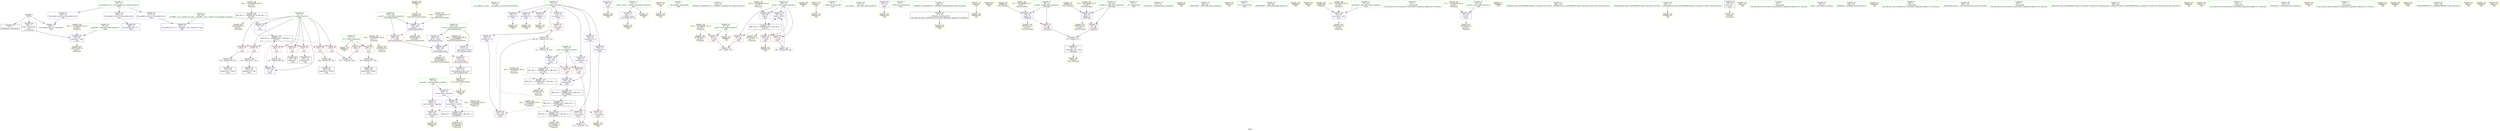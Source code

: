 digraph "SVFG" {
	label="SVFG";

	Node0x5643af0194c0 [shape=record,color=grey,label="{NodeID: 0\nNullPtr}"];
	Node0x5643af0194c0 -> Node0x5643af021070[style=solid];
	Node0x5643af0194c0 -> Node0x5643af021170[style=solid];
	Node0x5643af0194c0 -> Node0x5643af0217b0[style=solid];
	Node0x5643af030d00 [shape=record,color=black,label="{NodeID: 180\nMR_20V_2 = PHI(MR_20V_4, MR_20V_1, )\npts\{78 \}\n}"];
	Node0x5643af030d00 -> Node0x5643af021d90[style=dashed];
	Node0x5643af030d00 -> Node0x5643af035720[style=dashed];
	Node0x5643af0214e0 [shape=record,color=red,label="{NodeID: 97\n212\<--211\n\<--coerce.dive\n_ZSt12setprecisioni\n}"];
	Node0x5643af0214e0 -> Node0x5643af0229e0[style=solid];
	Node0x5643af01f510 [shape=record,color=green,label="{NodeID: 14\n19\<--20\n__cxx_global_var_init\<--__cxx_global_var_init_field_insensitive\n}"];
	Node0x5643af024d80 [shape=record,color=yellow,style=double,label="{NodeID: 194\n20V_1 = ENCHI(MR_20V_0)\npts\{78 \}\nFun[main]}"];
	Node0x5643af024d80 -> Node0x5643af030d00[style=dashed];
	Node0x5643af0220d0 [shape=record,color=blue,label="{NodeID: 111\n160\<--156\ncoerce.dive\<--call24\nmain\n}"];
	Node0x5643af0220d0 -> Node0x5643af024a20[style=dashed];
	Node0x5643af0220d0 -> Node0x5643af031700[style=dashed];
	Node0x5643af020190 [shape=record,color=green,label="{NodeID: 28\n73\<--74\nh\<--h_field_insensitive\nmain\n}"];
	Node0x5643af020190 -> Node0x5643af023020[style=solid];
	Node0x5643af020190 -> Node0x5643af0230f0[style=solid];
	Node0x5643af020190 -> Node0x5643af0231c0[style=solid];
	Node0x5643af020190 -> Node0x5643af023290[style=solid];
	Node0x5643af020190 -> Node0x5643af023360[style=solid];
	Node0x5643af020190 -> Node0x5643af023430[style=solid];
	Node0x5643af020190 -> Node0x5643af023500[style=solid];
	Node0x5643af020190 -> Node0x5643af0235d0[style=solid];
	Node0x5643af035720 [shape=record,color=yellow,style=double,label="{NodeID: 208\nRETMU(20V_2)\npts\{78 \}\nFun[main]}"];
	Node0x5643af027400 [shape=record,color=yellow,style=double,label="{NodeID: 125\nAPARM(157)\nCS[]|{<s0>11}}"];
	Node0x5643af027400:s0 -> Node0x5643af028950[style=solid,color=red];
	Node0x5643af020ea0 [shape=record,color=green,label="{NodeID: 42\n205\<--206\n__n.addr\<--__n.addr_field_insensitive\n_ZSt12setprecisioni\n}"];
	Node0x5643af020ea0 -> Node0x5643af021410[style=solid];
	Node0x5643af020ea0 -> Node0x5643af022270[style=solid];
	Node0x5643af027f60 [shape=record,color=yellow,style=double,label="{NodeID: 139\nAPARM(146)\nCS[]}"];
	Node0x5643af022ab0 [shape=record,color=purple,label="{NodeID: 56\n25\<--4\n\<--_ZStL8__ioinit\n__cxx_global_var_init\n}"];
	Node0x5643af022ab0 -> Node0x5643af0270c0[style=solid];
	Node0x5643af028800 [shape=record,color=yellow,style=double,label="{NodeID: 153\nARet(147)\nCS[]}"];
	Node0x5643af028800 -> Node0x5643af028030[style=solid];
	Node0x5643af0236a0 [shape=record,color=purple,label="{NodeID: 70\n160\<--79\ncoerce.dive\<--agg.tmp\nmain\n}"];
	Node0x5643af0236a0 -> Node0x5643af0220d0[style=solid];
	Node0x5643af029a80 [shape=record,color=grey,label="{NodeID: 167\n122 = Binary(116, 121, )\n}"];
	Node0x5643af029a80 -> Node0x5643af029780[style=solid];
	Node0x5643af024200 [shape=record,color=red,label="{NodeID: 84\n105\<--77\n\<--n\nmain\n}"];
	Node0x5643af024200 -> Node0x5643af02a200[style=solid];
	Node0x5643af01e550 [shape=record,color=green,label="{NodeID: 1\n7\<--1\n__dso_handle\<--dummyObj\nGlob }"];
	Node0x5643af031200 [shape=record,color=black,label="{NodeID: 181\nMR_22V_2 = PHI(MR_22V_3, MR_22V_1, )\npts\{740000 \}\n}"];
	Node0x5643af031200 -> Node0x5643af02fe00[style=dashed];
	Node0x5643af031200 -> Node0x5643af035800[style=dashed];
	Node0x5643af0215b0 [shape=record,color=blue,label="{NodeID: 98\n226\<--15\nllvm.global_ctors_0\<--\nGlob }"];
	Node0x5643af01f610 [shape=record,color=green,label="{NodeID: 15\n23\<--24\n_ZNSt8ios_base4InitC1Ev\<--_ZNSt8ios_base4InitC1Ev_field_insensitive\n}"];
	Node0x5643af024e60 [shape=record,color=yellow,style=double,label="{NodeID: 195\n22V_1 = ENCHI(MR_22V_0)\npts\{740000 \}\nFun[main]}"];
	Node0x5643af024e60 -> Node0x5643af031200[style=dashed];
	Node0x5643af0221a0 [shape=record,color=blue,label="{NodeID: 112\n69\<--182\ntimes\<--inc33\nmain\n}"];
	Node0x5643af0221a0 -> Node0x5643af030300[style=dashed];
	Node0x5643af020260 [shape=record,color=green,label="{NodeID: 29\n75\<--76\navg\<--avg_field_insensitive\nmain\n}"];
	Node0x5643af020260 -> Node0x5643af024060[style=solid];
	Node0x5643af020260 -> Node0x5643af024130[style=solid];
	Node0x5643af020260 -> Node0x5643af021e60[style=solid];
	Node0x5643af035800 [shape=record,color=yellow,style=double,label="{NodeID: 209\nRETMU(22V_2)\npts\{740000 \}\nFun[main]}"];
	Node0x5643af0274d0 [shape=record,color=yellow,style=double,label="{NodeID: 126\nAPARM(9)\nCS[]}"];
	Node0x5643af020f70 [shape=record,color=green,label="{NodeID: 43\n16\<--222\n_GLOBAL__sub_I_Lithero_0_0.cpp\<--_GLOBAL__sub_I_Lithero_0_0.cpp_field_insensitive\n}"];
	Node0x5643af020f70 -> Node0x5643af0216b0[style=solid];
	Node0x5643af028030 [shape=record,color=yellow,style=double,label="{NodeID: 140\nAPARM(147)\nCS[]}"];
	Node0x5643af022b80 [shape=record,color=purple,label="{NodeID: 57\n146\<--10\n\<--.str\nmain\n}"];
	Node0x5643af022b80 -> Node0x5643af027f60[style=solid];
	Node0x5643af028890 [shape=record,color=yellow,style=double,label="{NodeID: 154\nARet(151)\nCS[]}"];
	Node0x5643af028890 -> Node0x5643af027260[style=solid];
	Node0x5643af023770 [shape=record,color=purple,label="{NodeID: 71\n162\<--79\ncoerce.dive25\<--agg.tmp\nmain\n}"];
	Node0x5643af023770 -> Node0x5643af024a20[style=solid];
	Node0x5643af029c00 [shape=record,color=grey,label="{NodeID: 168\n118 = Binary(117, 103, )\n}"];
	Node0x5643af029c00 -> Node0x5643af0226a0[style=solid];
	Node0x5643af0242d0 [shape=record,color=red,label="{NodeID: 85\n109\<--77\n\<--n\nmain\n}"];
	Node0x5643af0242d0 -> Node0x5643af022500[style=solid];
	Node0x5643af01e5e0 [shape=record,color=green,label="{NodeID: 2\n8\<--1\n_ZSt3cin\<--dummyObj\nGlob }"];
	Node0x5643af031700 [shape=record,color=black,label="{NodeID: 182\nMR_24V_2 = PHI(MR_24V_3, MR_24V_1, )\npts\{800000 \}\n}"];
	Node0x5643af031700 -> Node0x5643af0220d0[style=dashed];
	Node0x5643af031700 -> Node0x5643af0358e0[style=dashed];
	Node0x5643af0216b0 [shape=record,color=blue,label="{NodeID: 99\n227\<--16\nllvm.global_ctors_1\<--_GLOBAL__sub_I_Lithero_0_0.cpp\nGlob }"];
	Node0x5643af01f710 [shape=record,color=green,label="{NodeID: 16\n29\<--30\n__cxa_atexit\<--__cxa_atexit_field_insensitive\n}"];
	Node0x5643af024f40 [shape=record,color=yellow,style=double,label="{NodeID: 196\n24V_1 = ENCHI(MR_24V_0)\npts\{800000 \}\nFun[main]}"];
	Node0x5643af024f40 -> Node0x5643af031700[style=dashed];
	Node0x5643af022270 [shape=record,color=blue,label="{NodeID: 113\n205\<--202\n__n.addr\<--__n\n_ZSt12setprecisioni\n}"];
	Node0x5643af022270 -> Node0x5643af021410[style=dashed];
	Node0x5643af022270 -> Node0x5643af034e90[style=dashed];
	Node0x5643af020330 [shape=record,color=green,label="{NodeID: 30\n77\<--78\nn\<--n_field_insensitive\nmain\n}"];
	Node0x5643af020330 -> Node0x5643af024200[style=solid];
	Node0x5643af020330 -> Node0x5643af0242d0[style=solid];
	Node0x5643af020330 -> Node0x5643af0243a0[style=solid];
	Node0x5643af020330 -> Node0x5643af024470[style=solid];
	Node0x5643af020330 -> Node0x5643af024540[style=solid];
	Node0x5643af020330 -> Node0x5643af024610[style=solid];
	Node0x5643af020330 -> Node0x5643af0246e0[style=solid];
	Node0x5643af020330 -> Node0x5643af021d90[style=solid];
	Node0x5643af020330 -> Node0x5643af022000[style=solid];
	Node0x5643af0358e0 [shape=record,color=yellow,style=double,label="{NodeID: 210\nRETMU(24V_2)\npts\{800000 \}\nFun[main]}"];
	Node0x5643af0275a0 [shape=record,color=yellow,style=double,label="{NodeID: 127\nAPARM(163)\nCS[]}"];
	Node0x5643af021070 [shape=record,color=black,label="{NodeID: 44\n2\<--3\ndummyVal\<--dummyVal\n}"];
	Node0x5643af028100 [shape=record,color=yellow,style=double,label="{NodeID: 141\nAPARM(150)\nCS[]}"];
	Node0x5643af022c50 [shape=record,color=purple,label="{NodeID: 58\n154\<--12\n\<--.str.1\nmain\n}"];
	Node0x5643af022c50 -> Node0x5643af027330[style=solid];
	Node0x5643af028950 [shape=record,color=yellow,style=double,label="{NodeID: 155\nFPARM(202)\nFun[_ZSt12setprecisioni]}"];
	Node0x5643af028950 -> Node0x5643af022270[style=solid];
	Node0x5643af023840 [shape=record,color=purple,label="{NodeID: 72\n208\<--203\n_M_n\<--retval\n_ZSt12setprecisioni\n}"];
	Node0x5643af023840 -> Node0x5643af022340[style=solid];
	Node0x5643af029d80 [shape=record,color=grey,label="{NodeID: 169\n182 = Binary(181, 89, )\n}"];
	Node0x5643af029d80 -> Node0x5643af0221a0[style=solid];
	Node0x5643af0243a0 [shape=record,color=red,label="{NodeID: 86\n113\<--77\n\<--n\nmain\n}"];
	Node0x5643af0243a0 -> Node0x5643af0225d0[style=solid];
	Node0x5643af01e670 [shape=record,color=green,label="{NodeID: 3\n9\<--1\n_ZSt4cout\<--dummyObj\nGlob }"];
	Node0x5643af031c00 [shape=record,color=yellow,style=double,label="{NodeID: 183\n26V_1 = ENCHI(MR_26V_0)\npts\{206 \}\nFun[_ZSt12setprecisioni]}"];
	Node0x5643af031c00 -> Node0x5643af022270[style=dashed];
	Node0x5643af0217b0 [shape=record,color=blue, style = dotted,label="{NodeID: 100\n228\<--3\nllvm.global_ctors_2\<--dummyVal\nGlob }"];
	Node0x5643af01f810 [shape=record,color=green,label="{NodeID: 17\n28\<--34\n_ZNSt8ios_base4InitD1Ev\<--_ZNSt8ios_base4InitD1Ev_field_insensitive\n}"];
	Node0x5643af01f810 -> Node0x5643af021240[style=solid];
	Node0x5643af025020 [shape=record,color=yellow,style=double,label="{NodeID: 197\nRETMU(28V_2)\npts\{2040000 \}\nFun[_ZSt12setprecisioni]}"];
	Node0x5643af022340 [shape=record,color=blue,label="{NodeID: 114\n208\<--209\n_M_n\<--\n_ZSt12setprecisioni\n}"];
	Node0x5643af022340 -> Node0x5643af0214e0[style=dashed];
	Node0x5643af022340 -> Node0x5643af025020[style=dashed];
	Node0x5643af020400 [shape=record,color=green,label="{NodeID: 31\n79\<--80\nagg.tmp\<--agg.tmp_field_insensitive\nmain\n}"];
	Node0x5643af020400 -> Node0x5643af0236a0[style=solid];
	Node0x5643af020400 -> Node0x5643af023770[style=solid];
	Node0x5643af027670 [shape=record,color=yellow,style=double,label="{NodeID: 128\nAPARM(164)\nCS[]}"];
	Node0x5643af021170 [shape=record,color=black,label="{NodeID: 45\n60\<--3\nargv\<--dummyVal\nmain\n1st arg main }"];
	Node0x5643af021170 -> Node0x5643af021bf0[style=solid];
	Node0x5643af0281d0 [shape=record,color=yellow,style=double,label="{NodeID: 142\nARet(85)\nCS[]}"];
	Node0x5643af022d20 [shape=record,color=purple,label="{NodeID: 59\n226\<--14\nllvm.global_ctors_0\<--llvm.global_ctors\nGlob }"];
	Node0x5643af022d20 -> Node0x5643af0215b0[style=solid];
	Node0x5643af028a40 [shape=record,color=yellow,style=double,label="{NodeID: 156\nFPARM(44)\nFun[_Z4compii]}"];
	Node0x5643af028a40 -> Node0x5643af0218b0[style=solid];
	Node0x5643af023910 [shape=record,color=purple,label="{NodeID: 73\n211\<--203\ncoerce.dive\<--retval\n_ZSt12setprecisioni\n}"];
	Node0x5643af023910 -> Node0x5643af0214e0[style=solid];
	Node0x5643af029f00 [shape=record,color=grey,label="{NodeID: 170\n54 = cmp(52, 53, )\n}"];
	Node0x5643af029f00 -> Node0x5643af021340[style=solid];
	Node0x5643af024470 [shape=record,color=red,label="{NodeID: 87\n117\<--77\n\<--n\nmain\n}"];
	Node0x5643af024470 -> Node0x5643af029c00[style=solid];
	Node0x5643af01ef00 [shape=record,color=green,label="{NodeID: 4\n10\<--1\n.str\<--dummyObj\nGlob }"];
	Node0x5643af032720 [shape=record,color=yellow,style=double,label="{NodeID: 184\n28V_1 = ENCHI(MR_28V_0)\npts\{2040000 \}\nFun[_ZSt12setprecisioni]}"];
	Node0x5643af032720 -> Node0x5643af022340[style=dashed];
	Node0x5643af0218b0 [shape=record,color=blue,label="{NodeID: 101\n46\<--44\na.addr\<--a\n_Z4compii\n}"];
	Node0x5643af0218b0 -> Node0x5643af0239e0[style=dashed];
	Node0x5643af0218b0 -> Node0x5643af034f40[style=dashed];
	Node0x5643af01f910 [shape=record,color=green,label="{NodeID: 18\n41\<--42\n_Z4compii\<--_Z4compii_field_insensitive\n}"];
	Node0x5643af034e90 [shape=record,color=yellow,style=double,label="{NodeID: 198\nRETMU(26V_2)\npts\{206 \}\nFun[_ZSt12setprecisioni]}"];
	Node0x5643af026be0 [shape=record,color=yellow,style=double,label="{NodeID: 115\nAPARM(8)\nCS[]}"];
	Node0x5643af0204d0 [shape=record,color=green,label="{NodeID: 32\n86\<--87\n_ZNSirsERi\<--_ZNSirsERi_field_insensitive\n}"];
	Node0x5643af027740 [shape=record,color=yellow,style=double,label="{NodeID: 129\nAPARM(171)\nCS[]}"];
	Node0x5643af021240 [shape=record,color=black,label="{NodeID: 46\n27\<--28\n\<--_ZNSt8ios_base4InitD1Ev\nCan only get source location for instruction, argument, global var or function.}"];
	Node0x5643af021240 -> Node0x5643af026ff0[style=solid];
	Node0x5643af028260 [shape=record,color=yellow,style=double,label="{NodeID: 143\nARet(112)\nCS[]}"];
	Node0x5643af022e20 [shape=record,color=purple,label="{NodeID: 60\n227\<--14\nllvm.global_ctors_1\<--llvm.global_ctors\nGlob }"];
	Node0x5643af022e20 -> Node0x5643af0216b0[style=solid];
	Node0x5643af028b00 [shape=record,color=yellow,style=double,label="{NodeID: 157\nFPARM(45)\nFun[_Z4compii]}"];
	Node0x5643af028b00 -> Node0x5643af021980[style=solid];
	Node0x5643af0239e0 [shape=record,color=red,label="{NodeID: 74\n52\<--46\n\<--a.addr\n_Z4compii\n}"];
	Node0x5643af0239e0 -> Node0x5643af029f00[style=solid];
	Node0x5643af02a080 [shape=record,color=grey,label="{NodeID: 171\n132 = cmp(126, 131, )\n}"];
	Node0x5643af024540 [shape=record,color=red,label="{NodeID: 88\n127\<--77\n\<--n\nmain\n}"];
	Node0x5643af024540 -> Node0x5643af029900[style=solid];
	Node0x5643af01ef90 [shape=record,color=green,label="{NodeID: 5\n12\<--1\n.str.1\<--dummyObj\nGlob }"];
	Node0x5643af032800 [shape=record,color=yellow,style=double,label="{NodeID: 185\n2V_1 = ENCHI(MR_2V_0)\npts\{47 \}\nFun[_Z4compii]}"];
	Node0x5643af032800 -> Node0x5643af0218b0[style=dashed];
	Node0x5643af021980 [shape=record,color=blue,label="{NodeID: 102\n48\<--45\nb.addr\<--b\n_Z4compii\n}"];
	Node0x5643af021980 -> Node0x5643af023ab0[style=dashed];
	Node0x5643af021980 -> Node0x5643af034ff0[style=dashed];
	Node0x5643af01fa10 [shape=record,color=green,label="{NodeID: 19\n46\<--47\na.addr\<--a.addr_field_insensitive\n_Z4compii\n}"];
	Node0x5643af01fa10 -> Node0x5643af0239e0[style=solid];
	Node0x5643af01fa10 -> Node0x5643af0218b0[style=solid];
	Node0x5643af034f40 [shape=record,color=yellow,style=double,label="{NodeID: 199\nRETMU(2V_2)\npts\{47 \}\nFun[_Z4compii]}"];
	Node0x5643af026cb0 [shape=record,color=yellow,style=double,label="{NodeID: 116\nAPARM(67)\nCS[]}"];
	Node0x5643af0205d0 [shape=record,color=green,label="{NodeID: 33\n98\<--99\n_ZNSirsERd\<--_ZNSirsERd_field_insensitive\n}"];
	Node0x5643af027810 [shape=record,color=yellow,style=double,label="{NodeID: 130\nAPARM(9)\nCS[]}"];
	Node0x5643af021340 [shape=record,color=black,label="{NodeID: 47\n43\<--54\n_Z4compii_ret\<--cmp\n_Z4compii\n}"];
	Node0x5643af021340 -> Node0x5643af029180[style=solid];
	Node0x5643af0282f0 [shape=record,color=yellow,style=double,label="{NodeID: 144\nARet(26)\nCS[]}"];
	Node0x5643af022f20 [shape=record,color=purple,label="{NodeID: 61\n228\<--14\nllvm.global_ctors_2\<--llvm.global_ctors\nGlob }"];
	Node0x5643af022f20 -> Node0x5643af0217b0[style=solid];
	Node0x5643af028bc0 [shape=record,color=yellow,style=double,label="{NodeID: 158\nFPARM(59)\nFun[main]}"];
	Node0x5643af028bc0 -> Node0x5643af021b20[style=solid];
	Node0x5643af023ab0 [shape=record,color=red,label="{NodeID: 75\n53\<--48\n\<--b.addr\n_Z4compii\n}"];
	Node0x5643af023ab0 -> Node0x5643af029f00[style=solid];
	Node0x5643af02a200 [shape=record,color=grey,label="{NodeID: 172\n107 = cmp(105, 106, )\n}"];
	Node0x5643af024610 [shape=record,color=red,label="{NodeID: 89\n135\<--77\n\<--n\nmain\n}"];
	Node0x5643af024610 -> Node0x5643af029600[style=solid];
	Node0x5643af01f020 [shape=record,color=green,label="{NodeID: 6\n15\<--1\n\<--dummyObj\nCan only get source location for instruction, argument, global var or function.}"];
	Node0x5643af032910 [shape=record,color=yellow,style=double,label="{NodeID: 186\n4V_1 = ENCHI(MR_4V_0)\npts\{49 \}\nFun[_Z4compii]}"];
	Node0x5643af032910 -> Node0x5643af021980[style=dashed];
	Node0x5643af021a50 [shape=record,color=blue,label="{NodeID: 103\n61\<--82\nretval\<--\nmain\n}"];
	Node0x5643af021a50 -> Node0x5643af0350d0[style=dashed];
	Node0x5643af01fae0 [shape=record,color=green,label="{NodeID: 20\n48\<--49\nb.addr\<--b.addr_field_insensitive\n_Z4compii\n}"];
	Node0x5643af01fae0 -> Node0x5643af023ab0[style=solid];
	Node0x5643af01fae0 -> Node0x5643af021980[style=solid];
	Node0x5643af034ff0 [shape=record,color=yellow,style=double,label="{NodeID: 200\nRETMU(4V_2)\npts\{49 \}\nFun[_Z4compii]}"];
	Node0x5643af026d80 [shape=record,color=yellow,style=double,label="{NodeID: 117\nAPARM(8)\nCS[]}"];
	Node0x5643af0206d0 [shape=record,color=green,label="{NodeID: 34\n148\<--149\n_ZStlsISt11char_traitsIcEERSt13basic_ostreamIcT_ES5_PKc\<--_ZStlsISt11char_traitsIcEERSt13basic_ostreamIcT_ES5_PKc_field_insensitive\n}"];
	Node0x5643af0278e0 [shape=record,color=yellow,style=double,label="{NodeID: 131\nAPARM(176)\nCS[]}"];
	Node0x5643af022430 [shape=record,color=black,label="{NodeID: 48\n58\<--82\nmain_ret\<--\nmain\n}"];
	Node0x5643af022430 -> Node0x5643af029240[style=solid];
	Node0x5643af028380 [shape=record,color=yellow,style=double,label="{NodeID: 145\nARet(155)\nCS[]}"];
	Node0x5643af023020 [shape=record,color=purple,label="{NodeID: 62\n96\<--73\narrayidx\<--h\nmain\n}"];
	Node0x5643af023020 -> Node0x5643af027c20[style=solid];
	Node0x5643af028c80 [shape=record,color=yellow,style=double,label="{NodeID: 159\nFRet(201)\nFun[_ZSt12setprecisioni]|{<s0>11}}"];
	Node0x5643af028c80:s0 -> Node0x5643af028410[style=solid,color=blue];
	Node0x5643af023b80 [shape=record,color=red,label="{NodeID: 76\n92\<--67\n\<--tmax\nmain\n}"];
	Node0x5643af023b80 -> Node0x5643af02a380[style=solid];
	Node0x5643af02a380 [shape=record,color=grey,label="{NodeID: 173\n93 = cmp(91, 92, )\n}"];
	Node0x5643af0246e0 [shape=record,color=red,label="{NodeID: 90\n142\<--77\n\<--n\nmain\n}"];
	Node0x5643af0246e0 -> Node0x5643af029480[style=solid];
	Node0x5643af01f0b0 [shape=record,color=green,label="{NodeID: 7\n82\<--1\n\<--dummyObj\nCan only get source location for instruction, argument, global var or function.}"];
	Node0x5643af0329f0 [shape=record,color=yellow,style=double,label="{NodeID: 187\n6V_1 = ENCHI(MR_6V_0)\npts\{62 \}\nFun[main]}"];
	Node0x5643af0329f0 -> Node0x5643af021a50[style=dashed];
	Node0x5643af021b20 [shape=record,color=blue,label="{NodeID: 104\n63\<--59\nargc.addr\<--argc\nmain\n}"];
	Node0x5643af021b20 -> Node0x5643af0351e0[style=dashed];
	Node0x5643af01fbb0 [shape=record,color=green,label="{NodeID: 21\n56\<--57\nmain\<--main_field_insensitive\n}"];
	Node0x5643af0350d0 [shape=record,color=yellow,style=double,label="{NodeID: 201\nRETMU(6V_2)\npts\{62 \}\nFun[main]}"];
	Node0x5643af026e50 [shape=record,color=yellow,style=double,label="{NodeID: 118\nAPARM(111)\nCS[]}"];
	Node0x5643af0207d0 [shape=record,color=green,label="{NodeID: 35\n152\<--153\n_ZNSolsEi\<--_ZNSolsEi_field_insensitive\n}"];
	Node0x5643af0279b0 [shape=record,color=yellow,style=double,label="{NodeID: 132\nAPARM(8)\nCS[]}"];
	Node0x5643af022500 [shape=record,color=black,label="{NodeID: 49\n110\<--109\nidxprom\<--\nmain\n}"];
	Node0x5643af028410 [shape=record,color=yellow,style=double,label="{NodeID: 146\nARet(156)\nCS[]}"];
	Node0x5643af028410 -> Node0x5643af0220d0[style=solid];
	Node0x5643af0230f0 [shape=record,color=purple,label="{NodeID: 63\n100\<--73\narrayidx3\<--h\nmain\n}"];
	Node0x5643af0230f0 -> Node0x5643af027dc0[style=solid];
	Node0x5643af029180 [shape=record,color=yellow,style=double,label="{NodeID: 160\nFRet(43)\nFun[_Z4compii]}"];
	Node0x5643af023c50 [shape=record,color=red,label="{NodeID: 77\n91\<--69\n\<--times\nmain\n}"];
	Node0x5643af023c50 -> Node0x5643af02a380[style=solid];
	Node0x5643af02ef00 [shape=record,color=black,label="{NodeID: 174\nMR_22V_5 = PHI(MR_22V_4, MR_22V_3, )\npts\{740000 \}\n}"];
	Node0x5643af02ef00 -> Node0x5643af02fe00[style=dashed];
	Node0x5643af0247b0 [shape=record,color=red,label="{NodeID: 91\n116\<--115\n\<--arrayidx11\nmain\n}"];
	Node0x5643af0247b0 -> Node0x5643af029a80[style=solid];
	Node0x5643af01f140 [shape=record,color=green,label="{NodeID: 8\n89\<--1\n\<--dummyObj\nCan only get source location for instruction, argument, global var or function.}"];
	Node0x5643af032b00 [shape=record,color=yellow,style=double,label="{NodeID: 188\n8V_1 = ENCHI(MR_8V_0)\npts\{64 \}\nFun[main]}"];
	Node0x5643af032b00 -> Node0x5643af021b20[style=dashed];
	Node0x5643af021bf0 [shape=record,color=blue,label="{NodeID: 105\n65\<--60\nargv.addr\<--argv\nmain\n}"];
	Node0x5643af021bf0 -> Node0x5643af0352c0[style=dashed];
	Node0x5643af01fcb0 [shape=record,color=green,label="{NodeID: 22\n61\<--62\nretval\<--retval_field_insensitive\nmain\n}"];
	Node0x5643af01fcb0 -> Node0x5643af021a50[style=solid];
	Node0x5643af0351e0 [shape=record,color=yellow,style=double,label="{NodeID: 202\nRETMU(8V_2)\npts\{64 \}\nFun[main]}"];
	Node0x5643af026f20 [shape=record,color=yellow,style=double,label="{NodeID: 119\nAPARM(4)\nCS[]}"];
	Node0x5643af0208d0 [shape=record,color=green,label="{NodeID: 36\n158\<--159\n_ZSt12setprecisioni\<--_ZSt12setprecisioni_field_insensitive\n}"];
	Node0x5643af027a80 [shape=record,color=yellow,style=double,label="{NodeID: 133\nAPARM(71)\nCS[]}"];
	Node0x5643af0225d0 [shape=record,color=black,label="{NodeID: 50\n114\<--113\nidxprom10\<--\nmain\n}"];
	Node0x5643af0284a0 [shape=record,color=yellow,style=double,label="{NodeID: 147\nARet(164)\nCS[]}"];
	Node0x5643af0284a0 -> Node0x5643af027670[style=solid];
	Node0x5643af0231c0 [shape=record,color=purple,label="{NodeID: 64\n111\<--73\narrayidx8\<--h\nmain\n}"];
	Node0x5643af0231c0 -> Node0x5643af026e50[style=solid];
	Node0x5643af029240 [shape=record,color=yellow,style=double,label="{NodeID: 161\nFRet(58)\nFun[main]}"];
	Node0x5643af023d20 [shape=record,color=red,label="{NodeID: 78\n150\<--69\n\<--times\nmain\n}"];
	Node0x5643af023d20 -> Node0x5643af028100[style=solid];
	Node0x5643af02f400 [shape=record,color=black,label="{NodeID: 175\nMR_18V_3 = PHI(MR_18V_4, MR_18V_2, )\npts\{76 \}\n}"];
	Node0x5643af02f400 -> Node0x5643af021e60[style=dashed];
	Node0x5643af02f400 -> Node0x5643af030800[style=dashed];
	Node0x5643af024880 [shape=record,color=red,label="{NodeID: 92\n121\<--120\n\<--arrayidx13\nmain\n}"];
	Node0x5643af024880 -> Node0x5643af029a80[style=solid];
	Node0x5643af01f1d0 [shape=record,color=green,label="{NodeID: 9\n103\<--1\n\<--dummyObj\nCan only get source location for instruction, argument, global var or function.}"];
	Node0x5643af032be0 [shape=record,color=yellow,style=double,label="{NodeID: 189\n10V_1 = ENCHI(MR_10V_0)\npts\{66 \}\nFun[main]}"];
	Node0x5643af032be0 -> Node0x5643af021bf0[style=dashed];
	Node0x5643af021cc0 [shape=record,color=blue,label="{NodeID: 106\n69\<--89\ntimes\<--\nmain\n}"];
	Node0x5643af021cc0 -> Node0x5643af030300[style=dashed];
	Node0x5643af01fd80 [shape=record,color=green,label="{NodeID: 23\n63\<--64\nargc.addr\<--argc.addr_field_insensitive\nmain\n}"];
	Node0x5643af01fd80 -> Node0x5643af021b20[style=solid];
	Node0x5643af0352c0 [shape=record,color=yellow,style=double,label="{NodeID: 203\nRETMU(10V_2)\npts\{66 \}\nFun[main]}"];
	Node0x5643af026ff0 [shape=record,color=yellow,style=double,label="{NodeID: 120\nAPARM(27)\nCS[]}"];
	Node0x5643af0209d0 [shape=record,color=green,label="{NodeID: 37\n165\<--166\n_ZStlsIcSt11char_traitsIcEERSt13basic_ostreamIT_T0_ES6_St13_Setprecision\<--_ZStlsIcSt11char_traitsIcEERSt13basic_ostreamIT_T0_ES6_St13_Setprecision_field_insensitive\n}"];
	Node0x5643af027b50 [shape=record,color=yellow,style=double,label="{NodeID: 134\nAPARM(8)\nCS[]}"];
	Node0x5643af0226a0 [shape=record,color=black,label="{NodeID: 51\n119\<--118\nidxprom12\<--sub\nmain\n}"];
	Node0x5643af028530 [shape=record,color=yellow,style=double,label="{NodeID: 148\nARet(172)\nCS[]}"];
	Node0x5643af023290 [shape=record,color=purple,label="{NodeID: 65\n115\<--73\narrayidx11\<--h\nmain\n}"];
	Node0x5643af023290 -> Node0x5643af0247b0[style=solid];
	Node0x5643af029300 [shape=record,color=grey,label="{NodeID: 162\n168 = Binary(167, 103, )\n}"];
	Node0x5643af029300 -> Node0x5643af022910[style=solid];
	Node0x5643af023df0 [shape=record,color=red,label="{NodeID: 79\n181\<--69\n\<--times\nmain\n}"];
	Node0x5643af023df0 -> Node0x5643af029d80[style=solid];
	Node0x5643af02f900 [shape=record,color=black,label="{NodeID: 176\nMR_20V_4 = PHI(MR_20V_5, MR_20V_3, )\npts\{78 \}\n}"];
	Node0x5643af02f900 -> Node0x5643af024200[style=dashed];
	Node0x5643af02f900 -> Node0x5643af0242d0[style=dashed];
	Node0x5643af02f900 -> Node0x5643af0243a0[style=dashed];
	Node0x5643af02f900 -> Node0x5643af024470[style=dashed];
	Node0x5643af02f900 -> Node0x5643af024540[style=dashed];
	Node0x5643af02f900 -> Node0x5643af024610[style=dashed];
	Node0x5643af02f900 -> Node0x5643af0246e0[style=dashed];
	Node0x5643af02f900 -> Node0x5643af022000[style=dashed];
	Node0x5643af02f900 -> Node0x5643af030d00[style=dashed];
	Node0x5643af024950 [shape=record,color=red,label="{NodeID: 93\n131\<--130\n\<--arrayidx16\nmain\n}"];
	Node0x5643af024950 -> Node0x5643af02a080[style=solid];
	Node0x5643af01f260 [shape=record,color=green,label="{NodeID: 10\n124\<--1\n\<--dummyObj\nCan only get source location for instruction, argument, global var or function.}"];
	Node0x5643af032cc0 [shape=record,color=yellow,style=double,label="{NodeID: 190\n12V_1 = ENCHI(MR_12V_0)\npts\{68 \}\nFun[main]}"];
	Node0x5643af032cc0 -> Node0x5643af023b80[style=dashed];
	Node0x5643af032cc0 -> Node0x5643af0353a0[style=dashed];
	Node0x5643af021d90 [shape=record,color=blue,label="{NodeID: 107\n77\<--103\nn\<--\nmain\n}"];
	Node0x5643af021d90 -> Node0x5643af02f900[style=dashed];
	Node0x5643af01fe50 [shape=record,color=green,label="{NodeID: 24\n65\<--66\nargv.addr\<--argv.addr_field_insensitive\nmain\n}"];
	Node0x5643af01fe50 -> Node0x5643af021bf0[style=solid];
	Node0x5643af0353a0 [shape=record,color=yellow,style=double,label="{NodeID: 204\nRETMU(12V_1)\npts\{68 \}\nFun[main]}"];
	Node0x5643af0270c0 [shape=record,color=yellow,style=double,label="{NodeID: 121\nAPARM(25)\nCS[]}"];
	Node0x5643af020ad0 [shape=record,color=green,label="{NodeID: 38\n173\<--174\n_ZNSolsEd\<--_ZNSolsEd_field_insensitive\n}"];
	Node0x5643af027c20 [shape=record,color=yellow,style=double,label="{NodeID: 135\nAPARM(96)\nCS[]}"];
	Node0x5643af022770 [shape=record,color=black,label="{NodeID: 52\n129\<--128\nidxprom15\<--sub14\nmain\n}"];
	Node0x5643af0285c0 [shape=record,color=yellow,style=double,label="{NodeID: 149\nARet(175)\nCS[]}"];
	Node0x5643af023360 [shape=record,color=purple,label="{NodeID: 66\n120\<--73\narrayidx13\<--h\nmain\n}"];
	Node0x5643af023360 -> Node0x5643af024880[style=solid];
	Node0x5643af029480 [shape=record,color=grey,label="{NodeID: 163\n143 = Binary(142, 89, )\n}"];
	Node0x5643af029480 -> Node0x5643af022000[style=solid];
	Node0x5643af023ec0 [shape=record,color=red,label="{NodeID: 80\n106\<--71\n\<--N\nmain\n}"];
	Node0x5643af023ec0 -> Node0x5643af02a200[style=solid];
	Node0x5643af02fe00 [shape=record,color=black,label="{NodeID: 177\nMR_22V_3 = PHI(MR_22V_5, MR_22V_2, )\npts\{740000 \}\n}"];
	Node0x5643af02fe00 -> Node0x5643af0247b0[style=dashed];
	Node0x5643af02fe00 -> Node0x5643af024880[style=dashed];
	Node0x5643af02fe00 -> Node0x5643af024950[style=dashed];
	Node0x5643af02fe00 -> Node0x5643af024af0[style=dashed];
	Node0x5643af02fe00 -> Node0x5643af021f30[style=dashed];
	Node0x5643af02fe00 -> Node0x5643af02ef00[style=dashed];
	Node0x5643af02fe00 -> Node0x5643af031200[style=dashed];
	Node0x5643af024a20 [shape=record,color=red,label="{NodeID: 94\n163\<--162\n\<--coerce.dive25\nmain\n}"];
	Node0x5643af024a20 -> Node0x5643af0275a0[style=solid];
	Node0x5643af01f2f0 [shape=record,color=green,label="{NodeID: 11\n157\<--1\n\<--dummyObj\nCan only get source location for instruction, argument, global var or function.}"];
	Node0x5643af032da0 [shape=record,color=yellow,style=double,label="{NodeID: 191\n14V_1 = ENCHI(MR_14V_0)\npts\{70 \}\nFun[main]}"];
	Node0x5643af032da0 -> Node0x5643af021cc0[style=dashed];
	Node0x5643af021e60 [shape=record,color=blue,label="{NodeID: 108\n75\<--123\navg\<--div\nmain\n}"];
	Node0x5643af021e60 -> Node0x5643af024060[style=dashed];
	Node0x5643af021e60 -> Node0x5643af024130[style=dashed];
	Node0x5643af021e60 -> Node0x5643af02f400[style=dashed];
	Node0x5643af01ff20 [shape=record,color=green,label="{NodeID: 25\n67\<--68\ntmax\<--tmax_field_insensitive\nmain\n}"];
	Node0x5643af01ff20 -> Node0x5643af023b80[style=solid];
	Node0x5643af01ff20 -> Node0x5643af026cb0[style=solid];
	Node0x5643af035480 [shape=record,color=yellow,style=double,label="{NodeID: 205\nRETMU(14V_3)\npts\{70 \}\nFun[main]}"];
	Node0x5643af027190 [shape=record,color=yellow,style=double,label="{NodeID: 122\nAPARM(7)\nCS[]}"];
	Node0x5643af020bd0 [shape=record,color=green,label="{NodeID: 39\n176\<--177\n_ZSt4endlIcSt11char_traitsIcEERSt13basic_ostreamIT_T0_ES6_\<--_ZSt4endlIcSt11char_traitsIcEERSt13basic_ostreamIT_T0_ES6__field_insensitive\n}"];
	Node0x5643af020bd0 -> Node0x5643af0278e0[style=solid];
	Node0x5643af027cf0 [shape=record,color=yellow,style=double,label="{NodeID: 136\nAPARM(8)\nCS[]}"];
	Node0x5643af022840 [shape=record,color=black,label="{NodeID: 53\n137\<--136\nidxprom19\<--sub18\nmain\n}"];
	Node0x5643af028650 [shape=record,color=yellow,style=double,label="{NodeID: 150\nARet(95)\nCS[]}"];
	Node0x5643af023430 [shape=record,color=purple,label="{NodeID: 67\n130\<--73\narrayidx16\<--h\nmain\n}"];
	Node0x5643af023430 -> Node0x5643af024950[style=solid];
	Node0x5643af029600 [shape=record,color=grey,label="{NodeID: 164\n136 = Binary(135, 89, )\n}"];
	Node0x5643af029600 -> Node0x5643af022840[style=solid];
	Node0x5643af023f90 [shape=record,color=red,label="{NodeID: 81\n167\<--71\n\<--N\nmain\n}"];
	Node0x5643af023f90 -> Node0x5643af029300[style=solid];
	Node0x5643af030300 [shape=record,color=black,label="{NodeID: 178\nMR_14V_3 = PHI(MR_14V_4, MR_14V_2, )\npts\{70 \}\n}"];
	Node0x5643af030300 -> Node0x5643af023c50[style=dashed];
	Node0x5643af030300 -> Node0x5643af023d20[style=dashed];
	Node0x5643af030300 -> Node0x5643af023df0[style=dashed];
	Node0x5643af030300 -> Node0x5643af0221a0[style=dashed];
	Node0x5643af030300 -> Node0x5643af035480[style=dashed];
	Node0x5643af024af0 [shape=record,color=red,label="{NodeID: 95\n171\<--170\n\<--arrayidx29\nmain\n}"];
	Node0x5643af024af0 -> Node0x5643af027740[style=solid];
	Node0x5643af01f380 [shape=record,color=green,label="{NodeID: 12\n4\<--6\n_ZStL8__ioinit\<--_ZStL8__ioinit_field_insensitive\nGlob }"];
	Node0x5643af01f380 -> Node0x5643af022ab0[style=solid];
	Node0x5643af01f380 -> Node0x5643af026f20[style=solid];
	Node0x5643af024bc0 [shape=record,color=yellow,style=double,label="{NodeID: 192\n16V_1 = ENCHI(MR_16V_0)\npts\{72 \}\nFun[main]}"];
	Node0x5643af024bc0 -> Node0x5643af023ec0[style=dashed];
	Node0x5643af024bc0 -> Node0x5643af023f90[style=dashed];
	Node0x5643af024bc0 -> Node0x5643af035560[style=dashed];
	Node0x5643af021f30 [shape=record,color=blue,label="{NodeID: 109\n138\<--134\narrayidx20\<--\nmain\n}"];
	Node0x5643af021f30 -> Node0x5643af02ef00[style=dashed];
	Node0x5643af01fff0 [shape=record,color=green,label="{NodeID: 26\n69\<--70\ntimes\<--times_field_insensitive\nmain\n}"];
	Node0x5643af01fff0 -> Node0x5643af023c50[style=solid];
	Node0x5643af01fff0 -> Node0x5643af023d20[style=solid];
	Node0x5643af01fff0 -> Node0x5643af023df0[style=solid];
	Node0x5643af01fff0 -> Node0x5643af021cc0[style=solid];
	Node0x5643af01fff0 -> Node0x5643af0221a0[style=solid];
	Node0x5643af035560 [shape=record,color=yellow,style=double,label="{NodeID: 206\nRETMU(16V_1)\npts\{72 \}\nFun[main]}"];
	Node0x5643af027260 [shape=record,color=yellow,style=double,label="{NodeID: 123\nAPARM(151)\nCS[]}"];
	Node0x5643af020cd0 [shape=record,color=green,label="{NodeID: 40\n178\<--179\n_ZNSolsEPFRSoS_E\<--_ZNSolsEPFRSoS_E_field_insensitive\n}"];
	Node0x5643af027dc0 [shape=record,color=yellow,style=double,label="{NodeID: 137\nAPARM(100)\nCS[]}"];
	Node0x5643af022910 [shape=record,color=black,label="{NodeID: 54\n169\<--168\nidxprom28\<--sub27\nmain\n}"];
	Node0x5643af0286e0 [shape=record,color=yellow,style=double,label="{NodeID: 151\nARet(97)\nCS[]}"];
	Node0x5643af023500 [shape=record,color=purple,label="{NodeID: 68\n138\<--73\narrayidx20\<--h\nmain\n}"];
	Node0x5643af023500 -> Node0x5643af021f30[style=solid];
	Node0x5643af029780 [shape=record,color=grey,label="{NodeID: 165\n123 = Binary(122, 124, )\n}"];
	Node0x5643af029780 -> Node0x5643af021e60[style=solid];
	Node0x5643af024060 [shape=record,color=red,label="{NodeID: 82\n126\<--75\n\<--avg\nmain\n}"];
	Node0x5643af024060 -> Node0x5643af02a080[style=solid];
	Node0x5643af030800 [shape=record,color=black,label="{NodeID: 179\nMR_18V_2 = PHI(MR_18V_3, MR_18V_1, )\npts\{76 \}\n}"];
	Node0x5643af030800 -> Node0x5643af02f400[style=dashed];
	Node0x5643af030800 -> Node0x5643af035640[style=dashed];
	Node0x5643af021410 [shape=record,color=red,label="{NodeID: 96\n209\<--205\n\<--__n.addr\n_ZSt12setprecisioni\n}"];
	Node0x5643af021410 -> Node0x5643af022340[style=solid];
	Node0x5643af01f410 [shape=record,color=green,label="{NodeID: 13\n14\<--18\nllvm.global_ctors\<--llvm.global_ctors_field_insensitive\nGlob }"];
	Node0x5643af01f410 -> Node0x5643af022d20[style=solid];
	Node0x5643af01f410 -> Node0x5643af022e20[style=solid];
	Node0x5643af01f410 -> Node0x5643af022f20[style=solid];
	Node0x5643af024ca0 [shape=record,color=yellow,style=double,label="{NodeID: 193\n18V_1 = ENCHI(MR_18V_0)\npts\{76 \}\nFun[main]}"];
	Node0x5643af024ca0 -> Node0x5643af030800[style=dashed];
	Node0x5643af022000 [shape=record,color=blue,label="{NodeID: 110\n77\<--143\nn\<--inc\nmain\n}"];
	Node0x5643af022000 -> Node0x5643af02f900[style=dashed];
	Node0x5643af0200c0 [shape=record,color=green,label="{NodeID: 27\n71\<--72\nN\<--N_field_insensitive\nmain\n}"];
	Node0x5643af0200c0 -> Node0x5643af023ec0[style=solid];
	Node0x5643af0200c0 -> Node0x5643af023f90[style=solid];
	Node0x5643af0200c0 -> Node0x5643af027a80[style=solid];
	Node0x5643af035640 [shape=record,color=yellow,style=double,label="{NodeID: 207\nRETMU(18V_2)\npts\{76 \}\nFun[main]}"];
	Node0x5643af027330 [shape=record,color=yellow,style=double,label="{NodeID: 124\nAPARM(154)\nCS[]}"];
	Node0x5643af020dd0 [shape=record,color=green,label="{NodeID: 41\n203\<--204\nretval\<--retval_field_insensitive\n_ZSt12setprecisioni\n}"];
	Node0x5643af020dd0 -> Node0x5643af023840[style=solid];
	Node0x5643af020dd0 -> Node0x5643af023910[style=solid];
	Node0x5643af027e90 [shape=record,color=yellow,style=double,label="{NodeID: 138\nAPARM(9)\nCS[]}"];
	Node0x5643af0229e0 [shape=record,color=black,label="{NodeID: 55\n201\<--212\n_ZSt12setprecisioni_ret\<--\n_ZSt12setprecisioni\n}"];
	Node0x5643af0229e0 -> Node0x5643af028c80[style=solid];
	Node0x5643af028770 [shape=record,color=yellow,style=double,label="{NodeID: 152\nARet(101)\nCS[]}"];
	Node0x5643af0235d0 [shape=record,color=purple,label="{NodeID: 69\n170\<--73\narrayidx29\<--h\nmain\n}"];
	Node0x5643af0235d0 -> Node0x5643af024af0[style=solid];
	Node0x5643af029900 [shape=record,color=grey,label="{NodeID: 166\n128 = Binary(127, 89, )\n}"];
	Node0x5643af029900 -> Node0x5643af022770[style=solid];
	Node0x5643af024130 [shape=record,color=red,label="{NodeID: 83\n134\<--75\n\<--avg\nmain\n}"];
	Node0x5643af024130 -> Node0x5643af021f30[style=solid];
}
